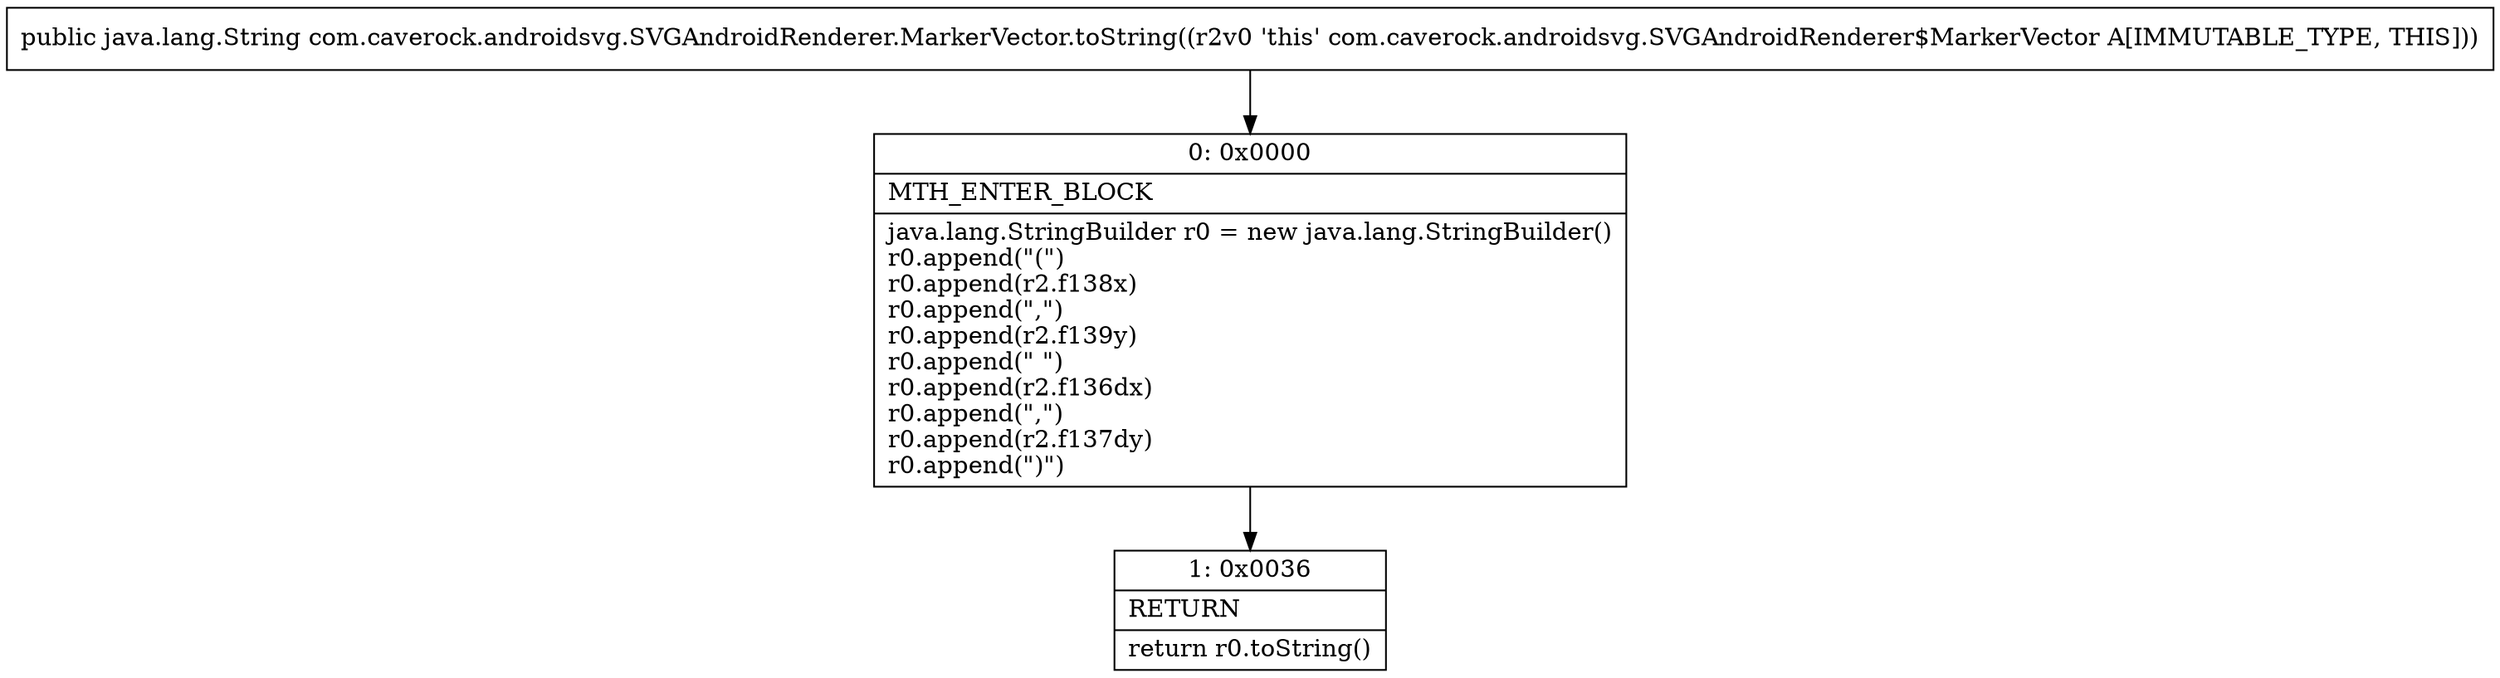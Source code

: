 digraph "CFG forcom.caverock.androidsvg.SVGAndroidRenderer.MarkerVector.toString()Ljava\/lang\/String;" {
Node_0 [shape=record,label="{0\:\ 0x0000|MTH_ENTER_BLOCK\l|java.lang.StringBuilder r0 = new java.lang.StringBuilder()\lr0.append(\"(\")\lr0.append(r2.f138x)\lr0.append(\",\")\lr0.append(r2.f139y)\lr0.append(\" \")\lr0.append(r2.f136dx)\lr0.append(\",\")\lr0.append(r2.f137dy)\lr0.append(\")\")\l}"];
Node_1 [shape=record,label="{1\:\ 0x0036|RETURN\l|return r0.toString()\l}"];
MethodNode[shape=record,label="{public java.lang.String com.caverock.androidsvg.SVGAndroidRenderer.MarkerVector.toString((r2v0 'this' com.caverock.androidsvg.SVGAndroidRenderer$MarkerVector A[IMMUTABLE_TYPE, THIS])) }"];
MethodNode -> Node_0;
Node_0 -> Node_1;
}

